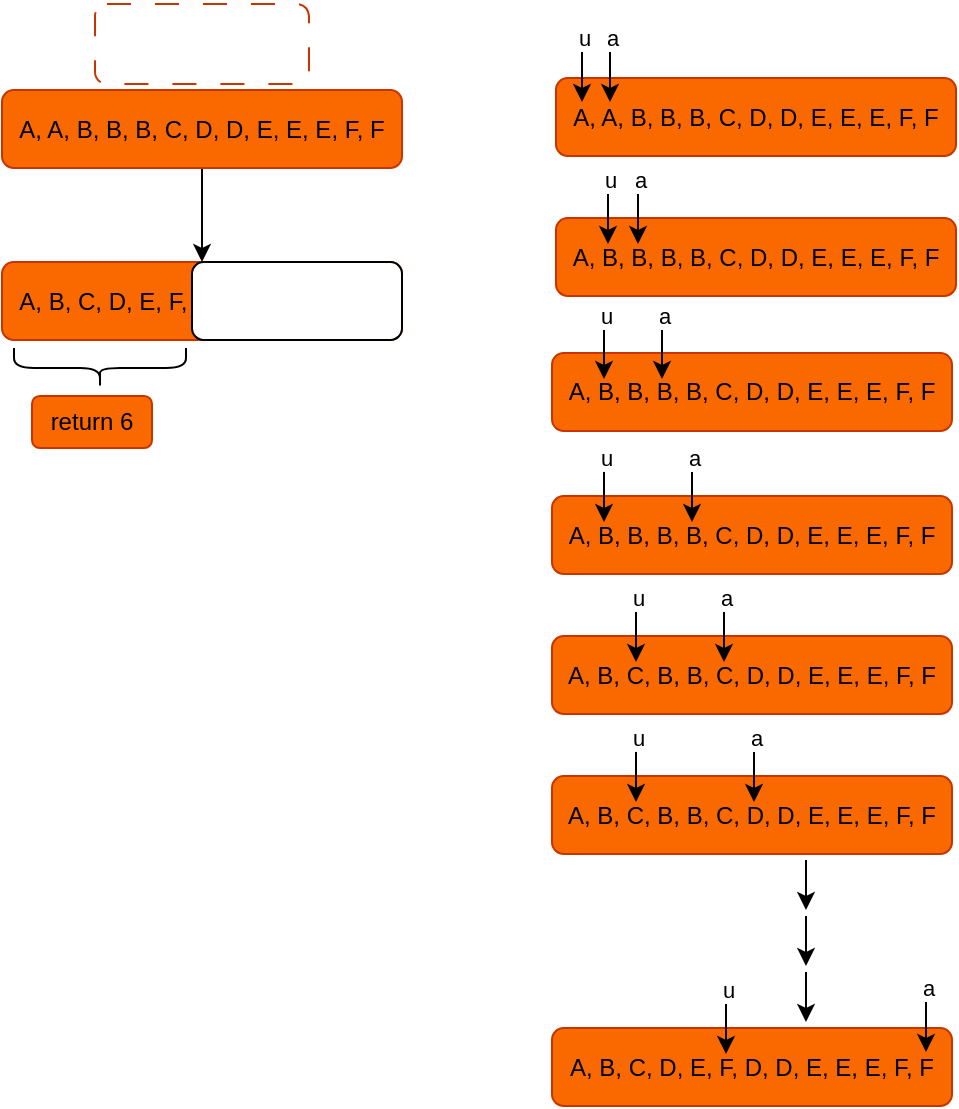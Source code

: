 <mxfile>
    <diagram id="xVxIHw1tB7rNhklh-mjT" name="Page-1">
        <mxGraphModel dx="361" dy="292" grid="0" gridSize="10" guides="1" tooltips="1" connect="1" arrows="1" fold="1" page="1" pageScale="1" pageWidth="850" pageHeight="1100" background="none" math="0" shadow="0">
            <root>
                <mxCell id="0"/>
                <mxCell id="1" parent="0"/>
                <mxCell id="5" value="" style="edgeStyle=none;html=1;" parent="1" source="2" target="4" edge="1">
                    <mxGeometry relative="1" as="geometry"/>
                </mxCell>
                <object label="A, A, B, B, B, C, D, D, E, E, E, F, F&lt;span style=&quot;color: rgba(0, 0, 0, 0); font-family: monospace; text-align: start; background-color: rgb(24, 20, 29); font-size: 0px;&quot;&gt;%3CmxGraphModel%3E%3Croot%3E%3CmxCell%20id%3D%220%22%2F%3E%3CmxCell%20id%3D%221%22%20parent%3D%220%22%2F%3E%3CmxCell%20id%3D%222%22%20value%3D%22%26lt%3Bfont%20color%3D%26quot%3B%23ffffff%26quot%3B%20style%3D%26quot%3Bfont-size%3A%2036px%3B%26quot%3B%26gt%3Bnums%26lt%3B%2Ffont%26gt%3B%22%20style%3D%22text%3BstrokeColor%3D%23C73500%3Balign%3Dcenter%3BfillColor%3Dnone%3Bhtml%3D1%3BverticalAlign%3Dmiddle%3BwhiteSpace%3Dwrap%3Brounded%3D0%3BfontColor%3D%23000000%3Bshadow%3D0%3B%22%20vertex%3D%221%22%20parent%3D%221%22%3E%3CmxGeometry%20x%3D%22174%22%20y%3D%22-10%22%20width%3D%22107%22%20height%3D%2230%22%20as%3D%22geometry%22%2F%3E%3C%2FmxCell%3E%3C%2Froot%3E%3C%2FmxGraphModel%3E&lt;/span&gt;" id="2">
                    <mxCell style="whiteSpace=wrap;html=1;fillColor=#fa6800;fontColor=#000000;strokeColor=#C73500;rounded=1;shadow=0;glass=0;" parent="1" vertex="1">
                        <mxGeometry x="150" y="141" width="200" height="39" as="geometry"/>
                    </mxCell>
                </object>
                <mxCell id="3" value="&lt;font color=&quot;#ffffff&quot; style=&quot;font-size: 36px;&quot;&gt;sins&lt;/font&gt;" style="text;strokeColor=#C73500;align=center;fillColor=none;html=1;verticalAlign=middle;whiteSpace=wrap;rounded=1;fontColor=#000000;shadow=0;dashed=1;dashPattern=12 12;perimeterSpacing=0;gradientColor=none;strokeWidth=1;" parent="1" vertex="1">
                    <mxGeometry x="196.5" y="98" width="107" height="40" as="geometry"/>
                </mxCell>
                <mxCell id="4" value="A, B, C, D, E, F, A, B, B, D, E, E, F" style="whiteSpace=wrap;html=1;fillColor=#fa6800;strokeColor=#C73500;fontColor=#000000;rounded=1;shadow=0;glass=0;" parent="1" vertex="1">
                    <mxGeometry x="150" y="227" width="200" height="39" as="geometry"/>
                </mxCell>
                <mxCell id="6" value="" style="shape=curlyBracket;whiteSpace=wrap;html=1;rounded=1;labelPosition=left;verticalLabelPosition=middle;align=right;verticalAlign=middle;rotation=-90;" parent="1" vertex="1">
                    <mxGeometry x="189" y="237" width="20" height="86" as="geometry"/>
                </mxCell>
                <mxCell id="7" value="return 6" style="whiteSpace=wrap;html=1;fillColor=#fa6800;strokeColor=#C73500;fontColor=#000000;rounded=1;shadow=0;glass=0;" parent="1" vertex="1">
                    <mxGeometry x="165" y="294" width="60" height="26" as="geometry"/>
                </mxCell>
                <mxCell id="8" value="" style="whiteSpace=wrap;html=1;rounded=1;shadow=0;glass=0;" parent="1" vertex="1">
                    <mxGeometry x="245" y="227" width="105" height="39" as="geometry"/>
                </mxCell>
                <object label="A, A, B, B, B, C, D, D, E, E, E, F, F&lt;span style=&quot;color: rgba(0, 0, 0, 0); font-family: monospace; text-align: start; background-color: rgb(24, 20, 29); font-size: 0px;&quot;&gt;%3CmxGraphModel%3E%3Croot%3E%3CmxCell%20id%3D%220%22%2F%3E%3CmxCell%20id%3D%221%22%20parent%3D%220%22%2F%3E%3CmxCell%20id%3D%222%22%20value%3D%22%26lt%3Bfont%20color%3D%26quot%3B%23ffffff%26quot%3B%20style%3D%26quot%3Bfont-size%3A%2036px%3B%26quot%3B%26gt%3Bnums%26lt%3B%2Ffont%26gt%3B%22%20style%3D%22text%3BstrokeColor%3D%23C73500%3Balign%3Dcenter%3BfillColor%3Dnone%3Bhtml%3D1%3BverticalAlign%3Dmiddle%3BwhiteSpace%3Dwrap%3Brounded%3D0%3BfontColor%3D%23000000%3Bshadow%3D0%3B%22%20vertex%3D%221%22%20parent%3D%221%22%3E%3CmxGeometry%20x%3D%22174%22%20y%3D%22-10%22%20width%3D%22107%22%20height%3D%2230%22%20as%3D%22geometry%22%2F%3E%3C%2FmxCell%3E%3C%2Froot%3E%3C%2FmxGraphModel%3E&lt;/span&gt;" id="9">
                    <mxCell style="whiteSpace=wrap;html=1;fillColor=#fa6800;fontColor=#000000;strokeColor=#C73500;rounded=1;shadow=0;glass=0;" parent="1" vertex="1">
                        <mxGeometry x="427" y="135" width="200" height="39" as="geometry"/>
                    </mxCell>
                </object>
                <mxCell id="10" value="" style="edgeStyle=none;html=1;" parent="1" edge="1">
                    <mxGeometry relative="1" as="geometry">
                        <mxPoint x="440" y="110" as="sourcePoint"/>
                        <mxPoint x="440" y="147" as="targetPoint"/>
                    </mxGeometry>
                </mxCell>
                <mxCell id="12" value="u" style="edgeLabel;html=1;align=center;verticalAlign=middle;resizable=0;points=[];" parent="10" vertex="1" connectable="0">
                    <mxGeometry x="-0.516" y="1" relative="1" as="geometry">
                        <mxPoint y="-4" as="offset"/>
                    </mxGeometry>
                </mxCell>
                <mxCell id="11" value="" style="edgeStyle=none;html=1;" parent="1" edge="1">
                    <mxGeometry relative="1" as="geometry">
                        <mxPoint x="454" y="110" as="sourcePoint"/>
                        <mxPoint x="454" y="147" as="targetPoint"/>
                    </mxGeometry>
                </mxCell>
                <mxCell id="13" value="a" style="edgeLabel;html=1;align=center;verticalAlign=middle;resizable=0;points=[];" parent="11" vertex="1" connectable="0">
                    <mxGeometry x="-0.722" y="1" relative="1" as="geometry">
                        <mxPoint as="offset"/>
                    </mxGeometry>
                </mxCell>
                <object label="A, B, B, B, B, C, D, D, E, E, E, F, F&lt;span style=&quot;color: rgba(0, 0, 0, 0); font-family: monospace; text-align: start; background-color: rgb(24, 20, 29); font-size: 0px;&quot;&gt;%3CmxGraphModel%3E%3Croot%3E%3CmxCell%20id%3D%220%22%2F%3E%3CmxCell%20id%3D%221%22%20parent%3D%220%22%2F%3E%3CmxCell%20id%3D%222%22%20value%3D%22%26lt%3Bfont%20color%3D%26quot%3B%23ffffff%26quot%3B%20style%3D%26quot%3Bfont-size%3A%2036px%3B%26quot%3B%26gt%3Bnums%26lt%3B%2Ffont%26gt%3B%22%20style%3D%22text%3BstrokeColor%3D%23C73500%3Balign%3Dcenter%3BfillColor%3Dnone%3Bhtml%3D1%3BverticalAlign%3Dmiddle%3BwhiteSpace%3Dwrap%3Brounded%3D0%3BfontColor%3D%23000000%3Bshadow%3D0%3B%22%20vertex%3D%221%22%20parent%3D%221%22%3E%3CmxGeometry%20x%3D%22174%22%20y%3D%22-10%22%20width%3D%22107%22%20height%3D%2230%22%20as%3D%22geometry%22%2F%3E%3C%2FmxCell%3E%3C%2Froot%3E%3C%2FmxGraphModel%3E&lt;/span&gt;" id="14">
                    <mxCell style="whiteSpace=wrap;html=1;fillColor=#fa6800;fontColor=#000000;strokeColor=#C73500;rounded=1;shadow=0;glass=0;" parent="1" vertex="1">
                        <mxGeometry x="427" y="205" width="200" height="39" as="geometry"/>
                    </mxCell>
                </object>
                <mxCell id="15" value="" style="edgeStyle=none;html=1;" parent="1" edge="1">
                    <mxGeometry relative="1" as="geometry">
                        <mxPoint x="453" y="181" as="sourcePoint"/>
                        <mxPoint x="453" y="218" as="targetPoint"/>
                    </mxGeometry>
                </mxCell>
                <mxCell id="16" value="u" style="edgeLabel;html=1;align=center;verticalAlign=middle;resizable=0;points=[];" parent="15" vertex="1" connectable="0">
                    <mxGeometry x="-0.516" y="1" relative="1" as="geometry">
                        <mxPoint y="-4" as="offset"/>
                    </mxGeometry>
                </mxCell>
                <mxCell id="17" value="" style="edgeStyle=none;html=1;" parent="1" edge="1">
                    <mxGeometry relative="1" as="geometry">
                        <mxPoint x="468" y="181" as="sourcePoint"/>
                        <mxPoint x="468" y="218" as="targetPoint"/>
                    </mxGeometry>
                </mxCell>
                <mxCell id="18" value="a" style="edgeLabel;html=1;align=center;verticalAlign=middle;resizable=0;points=[];" parent="17" vertex="1" connectable="0">
                    <mxGeometry x="-0.722" y="1" relative="1" as="geometry">
                        <mxPoint as="offset"/>
                    </mxGeometry>
                </mxCell>
                <object label="A, B, B, B, B, C, D, D, E, E, E, F, F&lt;span style=&quot;color: rgba(0, 0, 0, 0); font-family: monospace; text-align: start; background-color: rgb(24, 20, 29); font-size: 0px;&quot;&gt;%3CmxGraphModel%3E%3Croot%3E%3CmxCell%20id%3D%220%22%2F%3E%3CmxCell%20id%3D%221%22%20parent%3D%220%22%2F%3E%3CmxCell%20id%3D%222%22%20value%3D%22%26lt%3Bfont%20color%3D%26quot%3B%23ffffff%26quot%3B%20style%3D%26quot%3Bfont-size%3A%2036px%3B%26quot%3B%26gt%3Bnums%26lt%3B%2Ffont%26gt%3B%22%20style%3D%22text%3BstrokeColor%3D%23C73500%3Balign%3Dcenter%3BfillColor%3Dnone%3Bhtml%3D1%3BverticalAlign%3Dmiddle%3BwhiteSpace%3Dwrap%3Brounded%3D0%3BfontColor%3D%23000000%3Bshadow%3D0%3B%22%20vertex%3D%221%22%20parent%3D%221%22%3E%3CmxGeometry%20x%3D%22174%22%20y%3D%22-10%22%20width%3D%22107%22%20height%3D%2230%22%20as%3D%22geometry%22%2F%3E%3C%2FmxCell%3E%3C%2Froot%3E%3C%2FmxGraphModel%3E&lt;/span&gt;" id="19">
                    <mxCell style="whiteSpace=wrap;html=1;fillColor=#fa6800;fontColor=#000000;strokeColor=#C73500;rounded=1;shadow=0;glass=0;" parent="1" vertex="1">
                        <mxGeometry x="425" y="272.5" width="200" height="39" as="geometry"/>
                    </mxCell>
                </object>
                <mxCell id="20" value="" style="edgeStyle=none;html=1;" parent="1" edge="1">
                    <mxGeometry relative="1" as="geometry">
                        <mxPoint x="451" y="248.5" as="sourcePoint"/>
                        <mxPoint x="451" y="285.5" as="targetPoint"/>
                    </mxGeometry>
                </mxCell>
                <mxCell id="21" value="u" style="edgeLabel;html=1;align=center;verticalAlign=middle;resizable=0;points=[];" parent="20" vertex="1" connectable="0">
                    <mxGeometry x="-0.516" y="1" relative="1" as="geometry">
                        <mxPoint y="-4" as="offset"/>
                    </mxGeometry>
                </mxCell>
                <mxCell id="22" value="" style="edgeStyle=none;html=1;" parent="1" edge="1">
                    <mxGeometry relative="1" as="geometry">
                        <mxPoint x="480" y="248.5" as="sourcePoint"/>
                        <mxPoint x="480" y="285.5" as="targetPoint"/>
                    </mxGeometry>
                </mxCell>
                <mxCell id="23" value="a" style="edgeLabel;html=1;align=center;verticalAlign=middle;resizable=0;points=[];" parent="22" vertex="1" connectable="0">
                    <mxGeometry x="-0.722" y="1" relative="1" as="geometry">
                        <mxPoint as="offset"/>
                    </mxGeometry>
                </mxCell>
                <object label="A, B, B, B, B, C, D, D, E, E, E, F, F&lt;span style=&quot;color: rgba(0, 0, 0, 0); font-family: monospace; text-align: start; background-color: rgb(24, 20, 29); font-size: 0px;&quot;&gt;%3CmxGraphModel%3E%3Croot%3E%3CmxCell%20id%3D%220%22%2F%3E%3CmxCell%20id%3D%221%22%20parent%3D%220%22%2F%3E%3CmxCell%20id%3D%222%22%20value%3D%22%26lt%3Bfont%20color%3D%26quot%3B%23ffffff%26quot%3B%20style%3D%26quot%3Bfont-size%3A%2036px%3B%26quot%3B%26gt%3Bnums%26lt%3B%2Ffont%26gt%3B%22%20style%3D%22text%3BstrokeColor%3D%23C73500%3Balign%3Dcenter%3BfillColor%3Dnone%3Bhtml%3D1%3BverticalAlign%3Dmiddle%3BwhiteSpace%3Dwrap%3Brounded%3D0%3BfontColor%3D%23000000%3Bshadow%3D0%3B%22%20vertex%3D%221%22%20parent%3D%221%22%3E%3CmxGeometry%20x%3D%22174%22%20y%3D%22-10%22%20width%3D%22107%22%20height%3D%2230%22%20as%3D%22geometry%22%2F%3E%3C%2FmxCell%3E%3C%2Froot%3E%3C%2FmxGraphModel%3E&lt;/span&gt;" id="27">
                    <mxCell style="whiteSpace=wrap;html=1;fillColor=#fa6800;fontColor=#000000;strokeColor=#C73500;rounded=1;shadow=0;glass=0;" parent="1" vertex="1">
                        <mxGeometry x="425" y="344" width="200" height="39" as="geometry"/>
                    </mxCell>
                </object>
                <mxCell id="28" value="" style="edgeStyle=none;html=1;" parent="1" edge="1">
                    <mxGeometry relative="1" as="geometry">
                        <mxPoint x="451" y="320" as="sourcePoint"/>
                        <mxPoint x="451" y="357" as="targetPoint"/>
                    </mxGeometry>
                </mxCell>
                <mxCell id="29" value="u" style="edgeLabel;html=1;align=center;verticalAlign=middle;resizable=0;points=[];" parent="28" vertex="1" connectable="0">
                    <mxGeometry x="-0.516" y="1" relative="1" as="geometry">
                        <mxPoint y="-4" as="offset"/>
                    </mxGeometry>
                </mxCell>
                <mxCell id="30" value="" style="edgeStyle=none;html=1;" parent="1" edge="1">
                    <mxGeometry relative="1" as="geometry">
                        <mxPoint x="495" y="320" as="sourcePoint"/>
                        <mxPoint x="495" y="357" as="targetPoint"/>
                    </mxGeometry>
                </mxCell>
                <mxCell id="31" value="a" style="edgeLabel;html=1;align=center;verticalAlign=middle;resizable=0;points=[];" parent="30" vertex="1" connectable="0">
                    <mxGeometry x="-0.722" y="1" relative="1" as="geometry">
                        <mxPoint as="offset"/>
                    </mxGeometry>
                </mxCell>
                <object label="A, B, C, B, B, C, D, D, E, E, E, F, F&lt;span style=&quot;color: rgba(0, 0, 0, 0); font-family: monospace; text-align: start; background-color: rgb(24, 20, 29); font-size: 0px;&quot;&gt;%3CmxGraphModel%3E%3Croot%3E%3CmxCell%20id%3D%220%22%2F%3E%3CmxCell%20id%3D%221%22%20parent%3D%220%22%2F%3E%3CmxCell%20id%3D%222%22%20value%3D%22%26lt%3Bfont%20color%3D%26quot%3B%23ffffff%26quot%3B%20style%3D%26quot%3Bfont-size%3A%2036px%3B%26quot%3B%26gt%3Bnums%26lt%3B%2Ffont%26gt%3B%22%20style%3D%22text%3BstrokeColor%3D%23C73500%3Balign%3Dcenter%3BfillColor%3Dnone%3Bhtml%3D1%3BverticalAlign%3Dmiddle%3BwhiteSpace%3Dwrap%3Brounded%3D0%3BfontColor%3D%23000000%3Bshadow%3D0%3B%22%20vertex%3D%221%22%20parent%3D%221%22%3E%3CmxGeometry%20x%3D%22174%22%20y%3D%22-10%22%20width%3D%22107%22%20height%3D%2230%22%20as%3D%22geometry%22%2F%3E%3C%2FmxCell%3E%3C%2Froot%3E%3C%2FmxGraphModel%3E&lt;/span&gt;" id="32">
                    <mxCell style="whiteSpace=wrap;html=1;fillColor=#fa6800;fontColor=#000000;strokeColor=#C73500;rounded=1;shadow=0;glass=0;" parent="1" vertex="1">
                        <mxGeometry x="425" y="414" width="200" height="39" as="geometry"/>
                    </mxCell>
                </object>
                <mxCell id="33" value="" style="edgeStyle=none;html=1;" parent="1" edge="1">
                    <mxGeometry relative="1" as="geometry">
                        <mxPoint x="467" y="390" as="sourcePoint"/>
                        <mxPoint x="467" y="427" as="targetPoint"/>
                    </mxGeometry>
                </mxCell>
                <mxCell id="34" value="u" style="edgeLabel;html=1;align=center;verticalAlign=middle;resizable=0;points=[];" parent="33" vertex="1" connectable="0">
                    <mxGeometry x="-0.516" y="1" relative="1" as="geometry">
                        <mxPoint y="-4" as="offset"/>
                    </mxGeometry>
                </mxCell>
                <mxCell id="35" value="" style="edgeStyle=none;html=1;" parent="1" edge="1">
                    <mxGeometry relative="1" as="geometry">
                        <mxPoint x="511" y="390" as="sourcePoint"/>
                        <mxPoint x="511" y="427" as="targetPoint"/>
                    </mxGeometry>
                </mxCell>
                <mxCell id="36" value="a" style="edgeLabel;html=1;align=center;verticalAlign=middle;resizable=0;points=[];" parent="35" vertex="1" connectable="0">
                    <mxGeometry x="-0.722" y="1" relative="1" as="geometry">
                        <mxPoint as="offset"/>
                    </mxGeometry>
                </mxCell>
                <object label="A, B, C, B, B, C, D, D, E, E, E, F, F&lt;span style=&quot;color: rgba(0, 0, 0, 0); font-family: monospace; text-align: start; background-color: rgb(24, 20, 29); font-size: 0px;&quot;&gt;%3CmxGraphModel%3E%3Croot%3E%3CmxCell%20id%3D%220%22%2F%3E%3CmxCell%20id%3D%221%22%20parent%3D%220%22%2F%3E%3CmxCell%20id%3D%222%22%20value%3D%22%26lt%3Bfont%20color%3D%26quot%3B%23ffffff%26quot%3B%20style%3D%26quot%3Bfont-size%3A%2036px%3B%26quot%3B%26gt%3Bnums%26lt%3B%2Ffont%26gt%3B%22%20style%3D%22text%3BstrokeColor%3D%23C73500%3Balign%3Dcenter%3BfillColor%3Dnone%3Bhtml%3D1%3BverticalAlign%3Dmiddle%3BwhiteSpace%3Dwrap%3Brounded%3D0%3BfontColor%3D%23000000%3Bshadow%3D0%3B%22%20vertex%3D%221%22%20parent%3D%221%22%3E%3CmxGeometry%20x%3D%22174%22%20y%3D%22-10%22%20width%3D%22107%22%20height%3D%2230%22%20as%3D%22geometry%22%2F%3E%3C%2FmxCell%3E%3C%2Froot%3E%3C%2FmxGraphModel%3E&lt;/span&gt;" id="37">
                    <mxCell style="whiteSpace=wrap;html=1;fillColor=#fa6800;fontColor=#000000;strokeColor=#C73500;rounded=1;shadow=0;glass=0;" parent="1" vertex="1">
                        <mxGeometry x="425" y="484" width="200" height="39" as="geometry"/>
                    </mxCell>
                </object>
                <mxCell id="38" value="" style="edgeStyle=none;html=1;" parent="1" edge="1">
                    <mxGeometry relative="1" as="geometry">
                        <mxPoint x="467" y="460" as="sourcePoint"/>
                        <mxPoint x="467" y="497" as="targetPoint"/>
                    </mxGeometry>
                </mxCell>
                <mxCell id="39" value="u" style="edgeLabel;html=1;align=center;verticalAlign=middle;resizable=0;points=[];" parent="38" vertex="1" connectable="0">
                    <mxGeometry x="-0.516" y="1" relative="1" as="geometry">
                        <mxPoint y="-4" as="offset"/>
                    </mxGeometry>
                </mxCell>
                <mxCell id="40" value="" style="edgeStyle=none;html=1;" parent="1" edge="1">
                    <mxGeometry relative="1" as="geometry">
                        <mxPoint x="526" y="460" as="sourcePoint"/>
                        <mxPoint x="526" y="497" as="targetPoint"/>
                    </mxGeometry>
                </mxCell>
                <mxCell id="41" value="a" style="edgeLabel;html=1;align=center;verticalAlign=middle;resizable=0;points=[];" parent="40" vertex="1" connectable="0">
                    <mxGeometry x="-0.722" y="1" relative="1" as="geometry">
                        <mxPoint as="offset"/>
                    </mxGeometry>
                </mxCell>
                <mxCell id="42" value="" style="edgeStyle=none;html=1;" edge="1" parent="1">
                    <mxGeometry relative="1" as="geometry">
                        <mxPoint x="552" y="526" as="sourcePoint"/>
                        <mxPoint x="552" y="551" as="targetPoint"/>
                    </mxGeometry>
                </mxCell>
                <mxCell id="45" value="" style="edgeStyle=none;html=1;" edge="1" parent="1">
                    <mxGeometry relative="1" as="geometry">
                        <mxPoint x="552" y="554" as="sourcePoint"/>
                        <mxPoint x="552" y="579" as="targetPoint"/>
                    </mxGeometry>
                </mxCell>
                <mxCell id="46" value="" style="edgeStyle=none;html=1;" edge="1" parent="1">
                    <mxGeometry relative="1" as="geometry">
                        <mxPoint x="552" y="582" as="sourcePoint"/>
                        <mxPoint x="552" y="607" as="targetPoint"/>
                    </mxGeometry>
                </mxCell>
                <object label="A, B, C, D, E, F, D, D, E, E, E, F, F&lt;span style=&quot;color: rgba(0, 0, 0, 0); font-family: monospace; text-align: start; background-color: rgb(24, 20, 29); font-size: 0px;&quot;&gt;%3CmxGraphModel%3E%3Croot%3E%3CmxCell%20id%3D%220%22%2F%3E%3CmxCell%20id%3D%221%22%20parent%3D%220%22%2F%3E%3CmxCell%20id%3D%222%22%20value%3D%22%26lt%3Bfont%20color%3D%26quot%3B%23ffffff%26quot%3B%20style%3D%26quot%3Bfont-size%3A%2036px%3B%26quot%3B%26gt%3Bnums%26lt%3B%2Ffont%26gt%3B%22%20style%3D%22text%3BstrokeColor%3D%23C73500%3Balign%3Dcenter%3BfillColor%3Dnone%3Bhtml%3D1%3BverticalAlign%3Dmiddle%3BwhiteSpace%3Dwrap%3Brounded%3D0%3BfontColor%3D%23000000%3Bshadow%3D0%3B%22%20vertex%3D%221%22%20parent%3D%221%22%3E%3CmxGeometry%20x%3D%22174%22%20y%3D%22-10%22%20width%3D%22107%22%20height%3D%2230%22%20as%3D%22geometry%22%2F%3E%3C%2FmxCell%3E%3C%2Froot%3E%3C%2FmxGraphModel%3E&lt;/span&gt;" id="48">
                    <mxCell style="whiteSpace=wrap;html=1;fillColor=#fa6800;fontColor=#000000;strokeColor=#C73500;rounded=1;shadow=0;glass=0;" vertex="1" parent="1">
                        <mxGeometry x="425" y="610" width="200" height="39" as="geometry"/>
                    </mxCell>
                </object>
                <mxCell id="49" value="" style="edgeStyle=none;html=1;" edge="1" parent="1">
                    <mxGeometry relative="1" as="geometry">
                        <mxPoint x="612" y="585" as="sourcePoint"/>
                        <mxPoint x="612" y="622" as="targetPoint"/>
                    </mxGeometry>
                </mxCell>
                <mxCell id="50" value="a" style="edgeLabel;html=1;align=center;verticalAlign=middle;resizable=0;points=[];" vertex="1" connectable="0" parent="49">
                    <mxGeometry x="-0.722" y="1" relative="1" as="geometry">
                        <mxPoint as="offset"/>
                    </mxGeometry>
                </mxCell>
                <mxCell id="51" value="" style="edgeStyle=none;html=1;" edge="1" parent="1">
                    <mxGeometry relative="1" as="geometry">
                        <mxPoint x="512" y="586" as="sourcePoint"/>
                        <mxPoint x="512" y="623" as="targetPoint"/>
                    </mxGeometry>
                </mxCell>
                <mxCell id="52" value="u" style="edgeLabel;html=1;align=center;verticalAlign=middle;resizable=0;points=[];" vertex="1" connectable="0" parent="51">
                    <mxGeometry x="-0.516" y="1" relative="1" as="geometry">
                        <mxPoint y="-4" as="offset"/>
                    </mxGeometry>
                </mxCell>
            </root>
        </mxGraphModel>
    </diagram>
</mxfile>